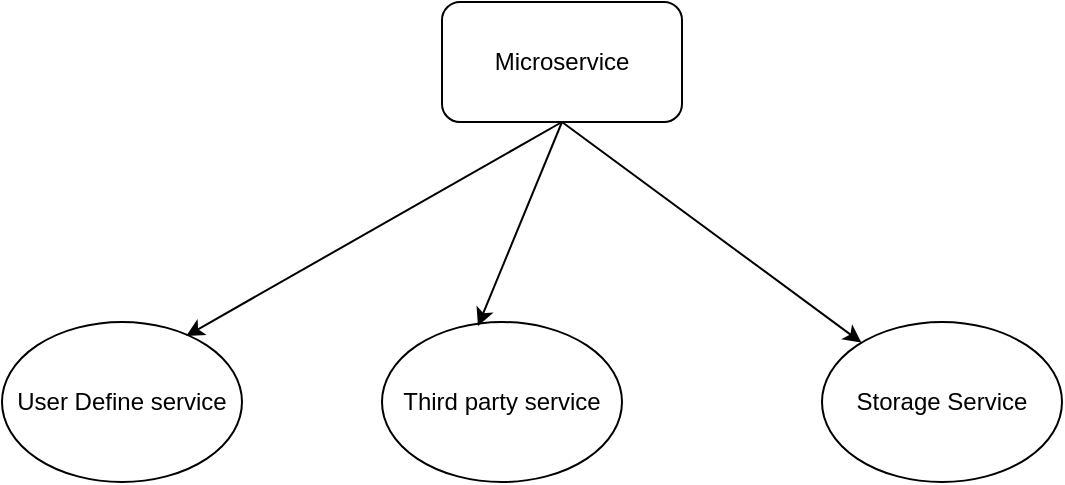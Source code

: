 <mxfile version="13.0.6" type="github"><diagram id="_WdTalBs8Hr0sirp9lrg" name="Page-1"><mxGraphModel dx="830" dy="563" grid="1" gridSize="10" guides="1" tooltips="1" connect="1" arrows="1" fold="1" page="1" pageScale="1" pageWidth="827" pageHeight="1169" math="0" shadow="0"><root><mxCell id="0"/><mxCell id="1" parent="0"/><mxCell id="4mWfp_-BeUBdnU4MPXAB-1" value="Microservice" style="rounded=1;whiteSpace=wrap;html=1;" vertex="1" parent="1"><mxGeometry x="400" y="10" width="120" height="60" as="geometry"/></mxCell><mxCell id="4mWfp_-BeUBdnU4MPXAB-2" value="User Define service" style="ellipse;whiteSpace=wrap;html=1;" vertex="1" parent="1"><mxGeometry x="180" y="170" width="120" height="80" as="geometry"/></mxCell><mxCell id="4mWfp_-BeUBdnU4MPXAB-3" value="Third party service" style="ellipse;whiteSpace=wrap;html=1;" vertex="1" parent="1"><mxGeometry x="370" y="170" width="120" height="80" as="geometry"/></mxCell><mxCell id="4mWfp_-BeUBdnU4MPXAB-4" value="Storage Service" style="ellipse;whiteSpace=wrap;html=1;" vertex="1" parent="1"><mxGeometry x="590" y="170" width="120" height="80" as="geometry"/></mxCell><mxCell id="4mWfp_-BeUBdnU4MPXAB-5" value="" style="endArrow=classic;html=1;exitX=0.5;exitY=1;exitDx=0;exitDy=0;entryX=0.767;entryY=0.088;entryDx=0;entryDy=0;entryPerimeter=0;" edge="1" parent="1" source="4mWfp_-BeUBdnU4MPXAB-1" target="4mWfp_-BeUBdnU4MPXAB-2"><mxGeometry width="50" height="50" relative="1" as="geometry"><mxPoint x="390" y="320" as="sourcePoint"/><mxPoint x="440" y="270" as="targetPoint"/></mxGeometry></mxCell><mxCell id="4mWfp_-BeUBdnU4MPXAB-6" value="" style="endArrow=classic;html=1;entryX=0.4;entryY=0.025;entryDx=0;entryDy=0;entryPerimeter=0;" edge="1" parent="1" target="4mWfp_-BeUBdnU4MPXAB-3"><mxGeometry width="50" height="50" relative="1" as="geometry"><mxPoint x="460" y="70" as="sourcePoint"/><mxPoint x="440" y="270" as="targetPoint"/></mxGeometry></mxCell><mxCell id="4mWfp_-BeUBdnU4MPXAB-7" value="" style="endArrow=classic;html=1;exitX=0.5;exitY=1;exitDx=0;exitDy=0;" edge="1" parent="1" source="4mWfp_-BeUBdnU4MPXAB-1" target="4mWfp_-BeUBdnU4MPXAB-4"><mxGeometry width="50" height="50" relative="1" as="geometry"><mxPoint x="390" y="320" as="sourcePoint"/><mxPoint x="440" y="270" as="targetPoint"/></mxGeometry></mxCell></root></mxGraphModel></diagram></mxfile>
